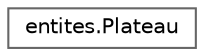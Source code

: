 digraph "Graphical Class Hierarchy"
{
 // LATEX_PDF_SIZE
  bgcolor="transparent";
  edge [fontname=Helvetica,fontsize=10,labelfontname=Helvetica,labelfontsize=10];
  node [fontname=Helvetica,fontsize=10,shape=box,height=0.2,width=0.4];
  rankdir="LR";
  Node0 [id="Node000000",label="entites.Plateau",height=0.2,width=0.4,color="grey40", fillcolor="white", style="filled",URL="$classentites_1_1_plateau.html",tooltip=" "];
}
